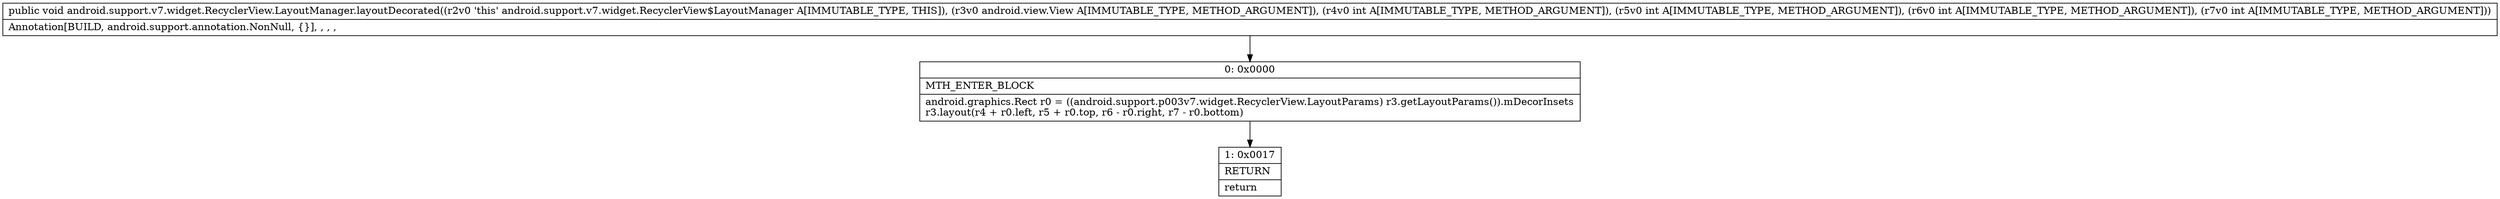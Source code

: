 digraph "CFG forandroid.support.v7.widget.RecyclerView.LayoutManager.layoutDecorated(Landroid\/view\/View;IIII)V" {
Node_0 [shape=record,label="{0\:\ 0x0000|MTH_ENTER_BLOCK\l|android.graphics.Rect r0 = ((android.support.p003v7.widget.RecyclerView.LayoutParams) r3.getLayoutParams()).mDecorInsets\lr3.layout(r4 + r0.left, r5 + r0.top, r6 \- r0.right, r7 \- r0.bottom)\l}"];
Node_1 [shape=record,label="{1\:\ 0x0017|RETURN\l|return\l}"];
MethodNode[shape=record,label="{public void android.support.v7.widget.RecyclerView.LayoutManager.layoutDecorated((r2v0 'this' android.support.v7.widget.RecyclerView$LayoutManager A[IMMUTABLE_TYPE, THIS]), (r3v0 android.view.View A[IMMUTABLE_TYPE, METHOD_ARGUMENT]), (r4v0 int A[IMMUTABLE_TYPE, METHOD_ARGUMENT]), (r5v0 int A[IMMUTABLE_TYPE, METHOD_ARGUMENT]), (r6v0 int A[IMMUTABLE_TYPE, METHOD_ARGUMENT]), (r7v0 int A[IMMUTABLE_TYPE, METHOD_ARGUMENT]))  | Annotation[BUILD, android.support.annotation.NonNull, \{\}], , , , \l}"];
MethodNode -> Node_0;
Node_0 -> Node_1;
}

